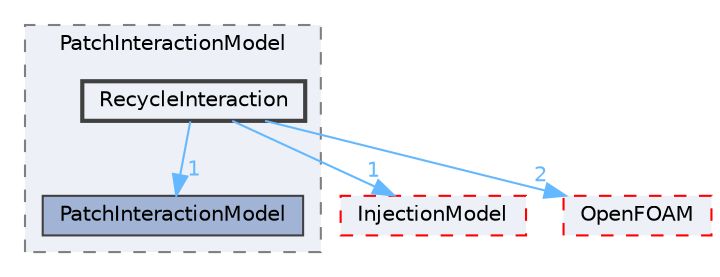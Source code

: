 digraph "src/lagrangian/intermediate/submodels/Kinematic/PatchInteractionModel/RecycleInteraction"
{
 // LATEX_PDF_SIZE
  bgcolor="transparent";
  edge [fontname=Helvetica,fontsize=10,labelfontname=Helvetica,labelfontsize=10];
  node [fontname=Helvetica,fontsize=10,shape=box,height=0.2,width=0.4];
  compound=true
  subgraph clusterdir_cf43f87a8139bd03a012339b0f68c2d8 {
    graph [ bgcolor="#edf0f7", pencolor="grey50", label="PatchInteractionModel", fontname=Helvetica,fontsize=10 style="filled,dashed", URL="dir_cf43f87a8139bd03a012339b0f68c2d8.html",tooltip=""]
  dir_fbe14706e92980c2567ab36ee0a0e449 [label="PatchInteractionModel", fillcolor="#a2b4d6", color="grey25", style="filled", URL="dir_fbe14706e92980c2567ab36ee0a0e449.html",tooltip=""];
  dir_8bd594c2ad5640aae7c32165378bb01c [label="RecycleInteraction", fillcolor="#edf0f7", color="grey25", style="filled,bold", URL="dir_8bd594c2ad5640aae7c32165378bb01c.html",tooltip=""];
  }
  dir_2c52a1c2f0c7ead309c5b735cade1a7e [label="InjectionModel", fillcolor="#edf0f7", color="red", style="filled,dashed", URL="dir_2c52a1c2f0c7ead309c5b735cade1a7e.html",tooltip=""];
  dir_c5473ff19b20e6ec4dfe5c310b3778a8 [label="OpenFOAM", fillcolor="#edf0f7", color="red", style="filled,dashed", URL="dir_c5473ff19b20e6ec4dfe5c310b3778a8.html",tooltip=""];
  dir_8bd594c2ad5640aae7c32165378bb01c->dir_2c52a1c2f0c7ead309c5b735cade1a7e [headlabel="1", labeldistance=1.5 headhref="dir_003262_001855.html" href="dir_003262_001855.html" color="steelblue1" fontcolor="steelblue1"];
  dir_8bd594c2ad5640aae7c32165378bb01c->dir_c5473ff19b20e6ec4dfe5c310b3778a8 [headlabel="2", labeldistance=1.5 headhref="dir_003262_002695.html" href="dir_003262_002695.html" color="steelblue1" fontcolor="steelblue1"];
  dir_8bd594c2ad5640aae7c32165378bb01c->dir_fbe14706e92980c2567ab36ee0a0e449 [headlabel="1", labeldistance=1.5 headhref="dir_003262_002837.html" href="dir_003262_002837.html" color="steelblue1" fontcolor="steelblue1"];
}
